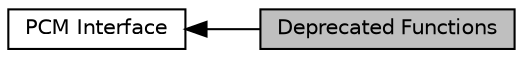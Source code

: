 digraph "Deprecated Functions"
{
  edge [fontname="Helvetica",fontsize="10",labelfontname="Helvetica",labelfontsize="10"];
  node [fontname="Helvetica",fontsize="10",shape=record];
  rankdir=LR;
  Node0 [label="Deprecated Functions",height=0.2,width=0.4,color="black", fillcolor="grey75", style="filled", fontcolor="black"];
  Node1 [label="PCM Interface",height=0.2,width=0.4,color="black", fillcolor="white", style="filled",URL="$group___p_c_m.html"];
  Node1->Node0 [shape=plaintext, dir="back", style="solid"];
}
